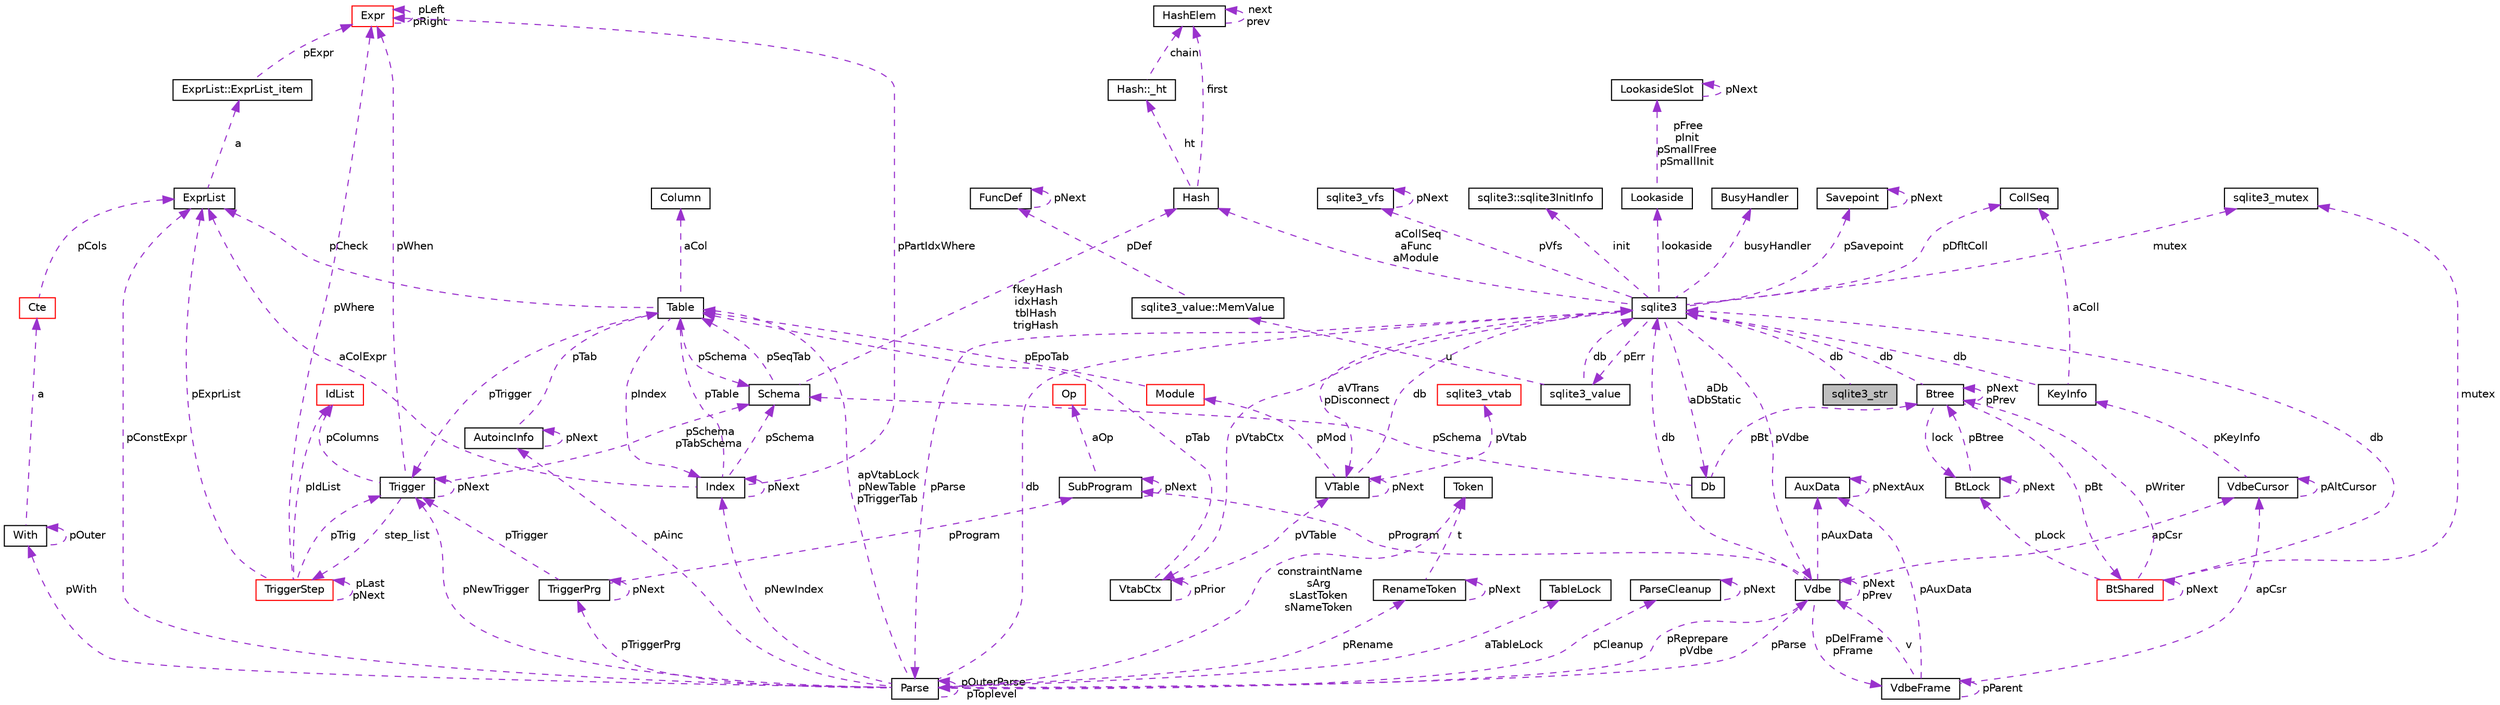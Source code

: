 digraph "sqlite3_str"
{
 // LATEX_PDF_SIZE
  edge [fontname="Helvetica",fontsize="10",labelfontname="Helvetica",labelfontsize="10"];
  node [fontname="Helvetica",fontsize="10",shape=record];
  Node1 [label="sqlite3_str",height=0.2,width=0.4,color="black", fillcolor="grey75", style="filled", fontcolor="black",tooltip=" "];
  Node2 -> Node1 [dir="back",color="darkorchid3",fontsize="10",style="dashed",label=" db" ,fontname="Helvetica"];
  Node2 [label="sqlite3",height=0.2,width=0.4,color="black", fillcolor="white", style="filled",URL="$d9/dcd/structsqlite3.html",tooltip=" "];
  Node3 -> Node2 [dir="back",color="darkorchid3",fontsize="10",style="dashed",label=" pVfs" ,fontname="Helvetica"];
  Node3 [label="sqlite3_vfs",height=0.2,width=0.4,color="black", fillcolor="white", style="filled",URL="$d3/d36/structsqlite3__vfs.html",tooltip=" "];
  Node3 -> Node3 [dir="back",color="darkorchid3",fontsize="10",style="dashed",label=" pNext" ,fontname="Helvetica"];
  Node4 -> Node2 [dir="back",color="darkorchid3",fontsize="10",style="dashed",label=" pVdbe" ,fontname="Helvetica"];
  Node4 [label="Vdbe",height=0.2,width=0.4,color="black", fillcolor="white", style="filled",URL="$db/d1b/sqlite3_8c.html#de/d53/structVdbe",tooltip=" "];
  Node2 -> Node4 [dir="back",color="darkorchid3",fontsize="10",style="dashed",label=" db" ,fontname="Helvetica"];
  Node4 -> Node4 [dir="back",color="darkorchid3",fontsize="10",style="dashed",label=" pNext\npPrev" ,fontname="Helvetica"];
  Node5 -> Node4 [dir="back",color="darkorchid3",fontsize="10",style="dashed",label=" pParse" ,fontname="Helvetica"];
  Node5 [label="Parse",height=0.2,width=0.4,color="black", fillcolor="white", style="filled",URL="$db/d1b/sqlite3_8c.html#db/dbb/structParse",tooltip=" "];
  Node2 -> Node5 [dir="back",color="darkorchid3",fontsize="10",style="dashed",label=" db" ,fontname="Helvetica"];
  Node4 -> Node5 [dir="back",color="darkorchid3",fontsize="10",style="dashed",label=" pReprepare\npVdbe" ,fontname="Helvetica"];
  Node6 -> Node5 [dir="back",color="darkorchid3",fontsize="10",style="dashed",label=" pConstExpr" ,fontname="Helvetica"];
  Node6 [label="ExprList",height=0.2,width=0.4,color="black", fillcolor="white", style="filled",URL="$db/d1b/sqlite3_8c.html#d5/d5c/structExprList",tooltip=" "];
  Node7 -> Node6 [dir="back",color="darkorchid3",fontsize="10",style="dashed",label=" a" ,fontname="Helvetica"];
  Node7 [label="ExprList::ExprList_item",height=0.2,width=0.4,color="black", fillcolor="white", style="filled",URL="$db/d1b/sqlite3_8c.html#d8/dae/structExprList_1_1ExprList__item",tooltip=" "];
  Node8 -> Node7 [dir="back",color="darkorchid3",fontsize="10",style="dashed",label=" pExpr" ,fontname="Helvetica"];
  Node8 [label="Expr",height=0.2,width=0.4,color="red", fillcolor="white", style="filled",URL="$db/d1b/sqlite3_8c.html#d4/dfb/structExpr",tooltip=" "];
  Node8 -> Node8 [dir="back",color="darkorchid3",fontsize="10",style="dashed",label=" pLeft\npRight" ,fontname="Helvetica"];
  Node32 -> Node5 [dir="back",color="darkorchid3",fontsize="10",style="dashed",label=" constraintName\nsArg\nsLastToken\nsNameToken" ,fontname="Helvetica"];
  Node32 [label="Token",height=0.2,width=0.4,color="black", fillcolor="white", style="filled",URL="$db/d1b/sqlite3_8c.html#df/dcd/structToken",tooltip=" "];
  Node33 -> Node5 [dir="back",color="darkorchid3",fontsize="10",style="dashed",label=" aTableLock" ,fontname="Helvetica"];
  Node33 [label="TableLock",height=0.2,width=0.4,color="black", fillcolor="white", style="filled",URL="$db/d1b/sqlite3_8c.html#d1/d79/structTableLock",tooltip=" "];
  Node34 -> Node5 [dir="back",color="darkorchid3",fontsize="10",style="dashed",label=" pAinc" ,fontname="Helvetica"];
  Node34 [label="AutoincInfo",height=0.2,width=0.4,color="black", fillcolor="white", style="filled",URL="$db/d1b/sqlite3_8c.html#db/d7b/structAutoincInfo",tooltip=" "];
  Node34 -> Node34 [dir="back",color="darkorchid3",fontsize="10",style="dashed",label=" pNext" ,fontname="Helvetica"];
  Node11 -> Node34 [dir="back",color="darkorchid3",fontsize="10",style="dashed",label=" pTab" ,fontname="Helvetica"];
  Node11 [label="Table",height=0.2,width=0.4,color="black", fillcolor="white", style="filled",URL="$db/d1b/sqlite3_8c.html#dc/dcb/structTable",tooltip=" "];
  Node12 -> Node11 [dir="back",color="darkorchid3",fontsize="10",style="dashed",label=" aCol" ,fontname="Helvetica"];
  Node12 [label="Column",height=0.2,width=0.4,color="black", fillcolor="white", style="filled",URL="$db/d1b/sqlite3_8c.html#dc/dc1/structColumn",tooltip=" "];
  Node13 -> Node11 [dir="back",color="darkorchid3",fontsize="10",style="dashed",label=" pIndex" ,fontname="Helvetica"];
  Node13 [label="Index",height=0.2,width=0.4,color="black", fillcolor="white", style="filled",URL="$db/d1b/sqlite3_8c.html#df/d86/structIndex",tooltip=" "];
  Node11 -> Node13 [dir="back",color="darkorchid3",fontsize="10",style="dashed",label=" pTable" ,fontname="Helvetica"];
  Node13 -> Node13 [dir="back",color="darkorchid3",fontsize="10",style="dashed",label=" pNext" ,fontname="Helvetica"];
  Node14 -> Node13 [dir="back",color="darkorchid3",fontsize="10",style="dashed",label=" pSchema" ,fontname="Helvetica"];
  Node14 [label="Schema",height=0.2,width=0.4,color="black", fillcolor="white", style="filled",URL="$db/d1b/sqlite3_8c.html#d8/db0/structSchema",tooltip=" "];
  Node15 -> Node14 [dir="back",color="darkorchid3",fontsize="10",style="dashed",label=" fkeyHash\nidxHash\ntblHash\ntrigHash" ,fontname="Helvetica"];
  Node15 [label="Hash",height=0.2,width=0.4,color="black", fillcolor="white", style="filled",URL="$db/d1b/sqlite3_8c.html#d1/dbe/structHash",tooltip=" "];
  Node16 -> Node15 [dir="back",color="darkorchid3",fontsize="10",style="dashed",label=" first" ,fontname="Helvetica"];
  Node16 [label="HashElem",height=0.2,width=0.4,color="black", fillcolor="white", style="filled",URL="$db/d1b/sqlite3_8c.html#da/d21/structHashElem",tooltip=" "];
  Node16 -> Node16 [dir="back",color="darkorchid3",fontsize="10",style="dashed",label=" next\nprev" ,fontname="Helvetica"];
  Node17 -> Node15 [dir="back",color="darkorchid3",fontsize="10",style="dashed",label=" ht" ,fontname="Helvetica"];
  Node17 [label="Hash::_ht",height=0.2,width=0.4,color="black", fillcolor="white", style="filled",URL="$db/d1b/sqlite3_8c.html#d7/d1f/structHash_1_1__ht",tooltip=" "];
  Node16 -> Node17 [dir="back",color="darkorchid3",fontsize="10",style="dashed",label=" chain" ,fontname="Helvetica"];
  Node11 -> Node14 [dir="back",color="darkorchid3",fontsize="10",style="dashed",label=" pSeqTab" ,fontname="Helvetica"];
  Node8 -> Node13 [dir="back",color="darkorchid3",fontsize="10",style="dashed",label=" pPartIdxWhere" ,fontname="Helvetica"];
  Node6 -> Node13 [dir="back",color="darkorchid3",fontsize="10",style="dashed",label=" aColExpr" ,fontname="Helvetica"];
  Node6 -> Node11 [dir="back",color="darkorchid3",fontsize="10",style="dashed",label=" pCheck" ,fontname="Helvetica"];
  Node18 -> Node11 [dir="back",color="darkorchid3",fontsize="10",style="dashed",label=" pTrigger" ,fontname="Helvetica"];
  Node18 [label="Trigger",height=0.2,width=0.4,color="black", fillcolor="white", style="filled",URL="$db/d1b/sqlite3_8c.html#dc/d15/structTrigger",tooltip=" "];
  Node8 -> Node18 [dir="back",color="darkorchid3",fontsize="10",style="dashed",label=" pWhen" ,fontname="Helvetica"];
  Node19 -> Node18 [dir="back",color="darkorchid3",fontsize="10",style="dashed",label=" pColumns" ,fontname="Helvetica"];
  Node19 [label="IdList",height=0.2,width=0.4,color="red", fillcolor="white", style="filled",URL="$db/d1b/sqlite3_8c.html#da/d69/structIdList",tooltip=" "];
  Node14 -> Node18 [dir="back",color="darkorchid3",fontsize="10",style="dashed",label=" pSchema\npTabSchema" ,fontname="Helvetica"];
  Node21 -> Node18 [dir="back",color="darkorchid3",fontsize="10",style="dashed",label=" step_list" ,fontname="Helvetica"];
  Node21 [label="TriggerStep",height=0.2,width=0.4,color="red", fillcolor="white", style="filled",URL="$db/d1b/sqlite3_8c.html#d5/da5/structTriggerStep",tooltip=" "];
  Node18 -> Node21 [dir="back",color="darkorchid3",fontsize="10",style="dashed",label=" pTrig" ,fontname="Helvetica"];
  Node8 -> Node21 [dir="back",color="darkorchid3",fontsize="10",style="dashed",label=" pWhere" ,fontname="Helvetica"];
  Node6 -> Node21 [dir="back",color="darkorchid3",fontsize="10",style="dashed",label=" pExprList" ,fontname="Helvetica"];
  Node19 -> Node21 [dir="back",color="darkorchid3",fontsize="10",style="dashed",label=" pIdList" ,fontname="Helvetica"];
  Node21 -> Node21 [dir="back",color="darkorchid3",fontsize="10",style="dashed",label=" pLast\npNext" ,fontname="Helvetica"];
  Node18 -> Node18 [dir="back",color="darkorchid3",fontsize="10",style="dashed",label=" pNext" ,fontname="Helvetica"];
  Node14 -> Node11 [dir="back",color="darkorchid3",fontsize="10",style="dashed",label=" pSchema" ,fontname="Helvetica"];
  Node5 -> Node5 [dir="back",color="darkorchid3",fontsize="10",style="dashed",label=" pOuterParse\npToplevel" ,fontname="Helvetica"];
  Node11 -> Node5 [dir="back",color="darkorchid3",fontsize="10",style="dashed",label=" apVtabLock\npNewTable\npTriggerTab" ,fontname="Helvetica"];
  Node35 -> Node5 [dir="back",color="darkorchid3",fontsize="10",style="dashed",label=" pTriggerPrg" ,fontname="Helvetica"];
  Node35 [label="TriggerPrg",height=0.2,width=0.4,color="black", fillcolor="white", style="filled",URL="$db/d1b/sqlite3_8c.html#d9/d62/structTriggerPrg",tooltip=" "];
  Node18 -> Node35 [dir="back",color="darkorchid3",fontsize="10",style="dashed",label=" pTrigger" ,fontname="Helvetica"];
  Node35 -> Node35 [dir="back",color="darkorchid3",fontsize="10",style="dashed",label=" pNext" ,fontname="Helvetica"];
  Node36 -> Node35 [dir="back",color="darkorchid3",fontsize="10",style="dashed",label=" pProgram" ,fontname="Helvetica"];
  Node36 [label="SubProgram",height=0.2,width=0.4,color="black", fillcolor="white", style="filled",URL="$db/d1b/sqlite3_8c.html#de/d7a/structSubProgram",tooltip=" "];
  Node37 -> Node36 [dir="back",color="darkorchid3",fontsize="10",style="dashed",label=" aOp" ,fontname="Helvetica"];
  Node37 [label="Op",height=0.2,width=0.4,color="red", fillcolor="white", style="filled",URL="$db/d1b/sqlite3_8c.html#d5/d1d/structVdbeOp",tooltip=" "];
  Node36 -> Node36 [dir="back",color="darkorchid3",fontsize="10",style="dashed",label=" pNext" ,fontname="Helvetica"];
  Node48 -> Node5 [dir="back",color="darkorchid3",fontsize="10",style="dashed",label=" pCleanup" ,fontname="Helvetica"];
  Node48 [label="ParseCleanup",height=0.2,width=0.4,color="black", fillcolor="white", style="filled",URL="$de/d52/structParseCleanup.html",tooltip=" "];
  Node48 -> Node48 [dir="back",color="darkorchid3",fontsize="10",style="dashed",label=" pNext" ,fontname="Helvetica"];
  Node13 -> Node5 [dir="back",color="darkorchid3",fontsize="10",style="dashed",label=" pNewIndex" ,fontname="Helvetica"];
  Node18 -> Node5 [dir="back",color="darkorchid3",fontsize="10",style="dashed",label=" pNewTrigger" ,fontname="Helvetica"];
  Node25 -> Node5 [dir="back",color="darkorchid3",fontsize="10",style="dashed",label=" pWith" ,fontname="Helvetica"];
  Node25 [label="With",height=0.2,width=0.4,color="black", fillcolor="white", style="filled",URL="$db/d1b/sqlite3_8c.html#df/d70/structWith",tooltip=" "];
  Node25 -> Node25 [dir="back",color="darkorchid3",fontsize="10",style="dashed",label=" pOuter" ,fontname="Helvetica"];
  Node26 -> Node25 [dir="back",color="darkorchid3",fontsize="10",style="dashed",label=" a" ,fontname="Helvetica"];
  Node26 [label="Cte",height=0.2,width=0.4,color="red", fillcolor="white", style="filled",URL="$db/d1b/sqlite3_8c.html#da/dbd/structCte",tooltip=" "];
  Node6 -> Node26 [dir="back",color="darkorchid3",fontsize="10",style="dashed",label=" pCols" ,fontname="Helvetica"];
  Node49 -> Node5 [dir="back",color="darkorchid3",fontsize="10",style="dashed",label=" pRename" ,fontname="Helvetica"];
  Node49 [label="RenameToken",height=0.2,width=0.4,color="black", fillcolor="white", style="filled",URL="$db/d1b/sqlite3_8c.html#d7/db5/structRenameToken",tooltip=" "];
  Node32 -> Node49 [dir="back",color="darkorchid3",fontsize="10",style="dashed",label=" t" ,fontname="Helvetica"];
  Node49 -> Node49 [dir="back",color="darkorchid3",fontsize="10",style="dashed",label=" pNext" ,fontname="Helvetica"];
  Node50 -> Node4 [dir="back",color="darkorchid3",fontsize="10",style="dashed",label=" apCsr" ,fontname="Helvetica"];
  Node50 [label="VdbeCursor",height=0.2,width=0.4,color="black", fillcolor="white", style="filled",URL="$db/d1b/sqlite3_8c.html#d0/dd5/structVdbeCursor",tooltip=" "];
  Node50 -> Node50 [dir="back",color="darkorchid3",fontsize="10",style="dashed",label=" pAltCursor" ,fontname="Helvetica"];
  Node47 -> Node50 [dir="back",color="darkorchid3",fontsize="10",style="dashed",label=" pKeyInfo" ,fontname="Helvetica"];
  Node47 [label="KeyInfo",height=0.2,width=0.4,color="black", fillcolor="white", style="filled",URL="$db/d1b/sqlite3_8c.html#d2/d51/structKeyInfo",tooltip=" "];
  Node2 -> Node47 [dir="back",color="darkorchid3",fontsize="10",style="dashed",label=" db" ,fontname="Helvetica"];
  Node42 -> Node47 [dir="back",color="darkorchid3",fontsize="10",style="dashed",label=" aColl" ,fontname="Helvetica"];
  Node42 [label="CollSeq",height=0.2,width=0.4,color="black", fillcolor="white", style="filled",URL="$d1/d4e/structCollSeq.html",tooltip=" "];
  Node51 -> Node4 [dir="back",color="darkorchid3",fontsize="10",style="dashed",label=" pDelFrame\npFrame" ,fontname="Helvetica"];
  Node51 [label="VdbeFrame",height=0.2,width=0.4,color="black", fillcolor="white", style="filled",URL="$db/d1b/sqlite3_8c.html#df/db1/structVdbeFrame",tooltip=" "];
  Node4 -> Node51 [dir="back",color="darkorchid3",fontsize="10",style="dashed",label=" v" ,fontname="Helvetica"];
  Node51 -> Node51 [dir="back",color="darkorchid3",fontsize="10",style="dashed",label=" pParent" ,fontname="Helvetica"];
  Node50 -> Node51 [dir="back",color="darkorchid3",fontsize="10",style="dashed",label=" apCsr" ,fontname="Helvetica"];
  Node52 -> Node51 [dir="back",color="darkorchid3",fontsize="10",style="dashed",label=" pAuxData" ,fontname="Helvetica"];
  Node52 [label="AuxData",height=0.2,width=0.4,color="black", fillcolor="white", style="filled",URL="$d7/d4c/structAuxData.html",tooltip=" "];
  Node52 -> Node52 [dir="back",color="darkorchid3",fontsize="10",style="dashed",label=" pNextAux" ,fontname="Helvetica"];
  Node36 -> Node4 [dir="back",color="darkorchid3",fontsize="10",style="dashed",label=" pProgram" ,fontname="Helvetica"];
  Node52 -> Node4 [dir="back",color="darkorchid3",fontsize="10",style="dashed",label=" pAuxData" ,fontname="Helvetica"];
  Node42 -> Node2 [dir="back",color="darkorchid3",fontsize="10",style="dashed",label=" pDfltColl" ,fontname="Helvetica"];
  Node53 -> Node2 [dir="back",color="darkorchid3",fontsize="10",style="dashed",label=" mutex" ,fontname="Helvetica"];
  Node53 [label="sqlite3_mutex",height=0.2,width=0.4,color="black", fillcolor="white", style="filled",URL="$db/d1b/sqlite3_8c.html#d5/d3c/structsqlite3__mutex",tooltip=" "];
  Node54 -> Node2 [dir="back",color="darkorchid3",fontsize="10",style="dashed",label=" aDb\naDbStatic" ,fontname="Helvetica"];
  Node54 [label="Db",height=0.2,width=0.4,color="black", fillcolor="white", style="filled",URL="$db/d1b/sqlite3_8c.html#d2/d6b/structDb",tooltip=" "];
  Node55 -> Node54 [dir="back",color="darkorchid3",fontsize="10",style="dashed",label=" pBt" ,fontname="Helvetica"];
  Node55 [label="Btree",height=0.2,width=0.4,color="black", fillcolor="white", style="filled",URL="$db/d1b/sqlite3_8c.html#dd/db3/structBtree",tooltip=" "];
  Node2 -> Node55 [dir="back",color="darkorchid3",fontsize="10",style="dashed",label=" db" ,fontname="Helvetica"];
  Node56 -> Node55 [dir="back",color="darkorchid3",fontsize="10",style="dashed",label=" pBt" ,fontname="Helvetica"];
  Node56 [label="BtShared",height=0.2,width=0.4,color="red", fillcolor="white", style="filled",URL="$d4/da0/structBtShared.html",tooltip=" "];
  Node2 -> Node56 [dir="back",color="darkorchid3",fontsize="10",style="dashed",label=" db" ,fontname="Helvetica"];
  Node53 -> Node56 [dir="back",color="darkorchid3",fontsize="10",style="dashed",label=" mutex" ,fontname="Helvetica"];
  Node56 -> Node56 [dir="back",color="darkorchid3",fontsize="10",style="dashed",label=" pNext" ,fontname="Helvetica"];
  Node71 -> Node56 [dir="back",color="darkorchid3",fontsize="10",style="dashed",label=" pLock" ,fontname="Helvetica"];
  Node71 [label="BtLock",height=0.2,width=0.4,color="black", fillcolor="white", style="filled",URL="$db/d1b/sqlite3_8c.html#db/dc1/structBtLock",tooltip=" "];
  Node55 -> Node71 [dir="back",color="darkorchid3",fontsize="10",style="dashed",label=" pBtree" ,fontname="Helvetica"];
  Node71 -> Node71 [dir="back",color="darkorchid3",fontsize="10",style="dashed",label=" pNext" ,fontname="Helvetica"];
  Node55 -> Node56 [dir="back",color="darkorchid3",fontsize="10",style="dashed",label=" pWriter" ,fontname="Helvetica"];
  Node55 -> Node55 [dir="back",color="darkorchid3",fontsize="10",style="dashed",label=" pNext\npPrev" ,fontname="Helvetica"];
  Node71 -> Node55 [dir="back",color="darkorchid3",fontsize="10",style="dashed",label=" lock" ,fontname="Helvetica"];
  Node14 -> Node54 [dir="back",color="darkorchid3",fontsize="10",style="dashed",label=" pSchema" ,fontname="Helvetica"];
  Node72 -> Node2 [dir="back",color="darkorchid3",fontsize="10",style="dashed",label=" init" ,fontname="Helvetica"];
  Node72 [label="sqlite3::sqlite3InitInfo",height=0.2,width=0.4,color="black", fillcolor="white", style="filled",URL="$d9/dcd/structsqlite3.html#df/d52/structsqlite3_1_1sqlite3InitInfo",tooltip=" "];
  Node5 -> Node2 [dir="back",color="darkorchid3",fontsize="10",style="dashed",label=" pParse" ,fontname="Helvetica"];
  Node40 -> Node2 [dir="back",color="darkorchid3",fontsize="10",style="dashed",label=" pErr" ,fontname="Helvetica"];
  Node40 [label="sqlite3_value",height=0.2,width=0.4,color="black", fillcolor="white", style="filled",URL="$d0/d9c/structsqlite3__value.html",tooltip=" "];
  Node41 -> Node40 [dir="back",color="darkorchid3",fontsize="10",style="dashed",label=" u" ,fontname="Helvetica"];
  Node41 [label="sqlite3_value::MemValue",height=0.2,width=0.4,color="black", fillcolor="white", style="filled",URL="$d0/d9c/structsqlite3__value.html#d5/da9/unionsqlite3__value_1_1MemValue",tooltip=" "];
  Node29 -> Node41 [dir="back",color="darkorchid3",fontsize="10",style="dashed",label=" pDef" ,fontname="Helvetica"];
  Node29 [label="FuncDef",height=0.2,width=0.4,color="black", fillcolor="white", style="filled",URL="$d1/d3a/structFuncDef.html",tooltip=" "];
  Node29 -> Node29 [dir="back",color="darkorchid3",fontsize="10",style="dashed",label=" pNext" ,fontname="Helvetica"];
  Node2 -> Node40 [dir="back",color="darkorchid3",fontsize="10",style="dashed",label=" db" ,fontname="Helvetica"];
  Node73 -> Node2 [dir="back",color="darkorchid3",fontsize="10",style="dashed",label=" lookaside" ,fontname="Helvetica"];
  Node73 [label="Lookaside",height=0.2,width=0.4,color="black", fillcolor="white", style="filled",URL="$db/d1b/sqlite3_8c.html#d9/d54/structLookaside",tooltip=" "];
  Node74 -> Node73 [dir="back",color="darkorchid3",fontsize="10",style="dashed",label=" pFree\npInit\npSmallFree\npSmallInit" ,fontname="Helvetica"];
  Node74 [label="LookasideSlot",height=0.2,width=0.4,color="black", fillcolor="white", style="filled",URL="$db/d1b/sqlite3_8c.html#d1/de0/structLookasideSlot",tooltip=" "];
  Node74 -> Node74 [dir="back",color="darkorchid3",fontsize="10",style="dashed",label=" pNext" ,fontname="Helvetica"];
  Node15 -> Node2 [dir="back",color="darkorchid3",fontsize="10",style="dashed",label=" aCollSeq\naFunc\naModule" ,fontname="Helvetica"];
  Node75 -> Node2 [dir="back",color="darkorchid3",fontsize="10",style="dashed",label=" pVtabCtx" ,fontname="Helvetica"];
  Node75 [label="VtabCtx",height=0.2,width=0.4,color="black", fillcolor="white", style="filled",URL="$db/d1b/sqlite3_8c.html#d3/d4f/structVtabCtx",tooltip=" "];
  Node43 -> Node75 [dir="back",color="darkorchid3",fontsize="10",style="dashed",label=" pVTable" ,fontname="Helvetica"];
  Node43 [label="VTable",height=0.2,width=0.4,color="black", fillcolor="white", style="filled",URL="$db/d1b/sqlite3_8c.html#d9/dde/structVTable",tooltip=" "];
  Node2 -> Node43 [dir="back",color="darkorchid3",fontsize="10",style="dashed",label=" db" ,fontname="Helvetica"];
  Node44 -> Node43 [dir="back",color="darkorchid3",fontsize="10",style="dashed",label=" pMod" ,fontname="Helvetica"];
  Node44 [label="Module",height=0.2,width=0.4,color="red", fillcolor="white", style="filled",URL="$d0/dc5/structModule.html",tooltip=" "];
  Node11 -> Node44 [dir="back",color="darkorchid3",fontsize="10",style="dashed",label=" pEpoTab" ,fontname="Helvetica"];
  Node46 -> Node43 [dir="back",color="darkorchid3",fontsize="10",style="dashed",label=" pVtab" ,fontname="Helvetica"];
  Node46 [label="sqlite3_vtab",height=0.2,width=0.4,color="red", fillcolor="white", style="filled",URL="$de/dd3/sqlite3_8h.html#d3/d12/structsqlite3__vtab",tooltip=" "];
  Node43 -> Node43 [dir="back",color="darkorchid3",fontsize="10",style="dashed",label=" pNext" ,fontname="Helvetica"];
  Node11 -> Node75 [dir="back",color="darkorchid3",fontsize="10",style="dashed",label=" pTab" ,fontname="Helvetica"];
  Node75 -> Node75 [dir="back",color="darkorchid3",fontsize="10",style="dashed",label=" pPrior" ,fontname="Helvetica"];
  Node43 -> Node2 [dir="back",color="darkorchid3",fontsize="10",style="dashed",label=" aVTrans\npDisconnect" ,fontname="Helvetica"];
  Node76 -> Node2 [dir="back",color="darkorchid3",fontsize="10",style="dashed",label=" busyHandler" ,fontname="Helvetica"];
  Node76 [label="BusyHandler",height=0.2,width=0.4,color="black", fillcolor="white", style="filled",URL="$dc/d2e/structBusyHandler.html",tooltip=" "];
  Node77 -> Node2 [dir="back",color="darkorchid3",fontsize="10",style="dashed",label=" pSavepoint" ,fontname="Helvetica"];
  Node77 [label="Savepoint",height=0.2,width=0.4,color="black", fillcolor="white", style="filled",URL="$db/d1b/sqlite3_8c.html#d3/d2f/structSavepoint",tooltip=" "];
  Node77 -> Node77 [dir="back",color="darkorchid3",fontsize="10",style="dashed",label=" pNext" ,fontname="Helvetica"];
}
